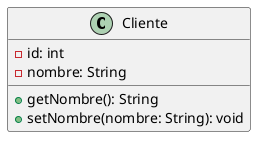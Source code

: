 @startuml
' Diagrama de clases básico: una sola clase con atributos y métodos
class Cliente {
  - id: int
  - nombre: String
  + getNombre(): String
  + setNombre(nombre: String): void
}
@enduml
